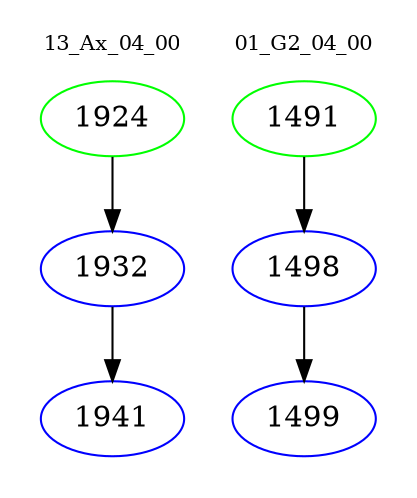 digraph{
subgraph cluster_0 {
color = white
label = "13_Ax_04_00";
fontsize=10;
T0_1924 [label="1924", color="green"]
T0_1924 -> T0_1932 [color="black"]
T0_1932 [label="1932", color="blue"]
T0_1932 -> T0_1941 [color="black"]
T0_1941 [label="1941", color="blue"]
}
subgraph cluster_1 {
color = white
label = "01_G2_04_00";
fontsize=10;
T1_1491 [label="1491", color="green"]
T1_1491 -> T1_1498 [color="black"]
T1_1498 [label="1498", color="blue"]
T1_1498 -> T1_1499 [color="black"]
T1_1499 [label="1499", color="blue"]
}
}
